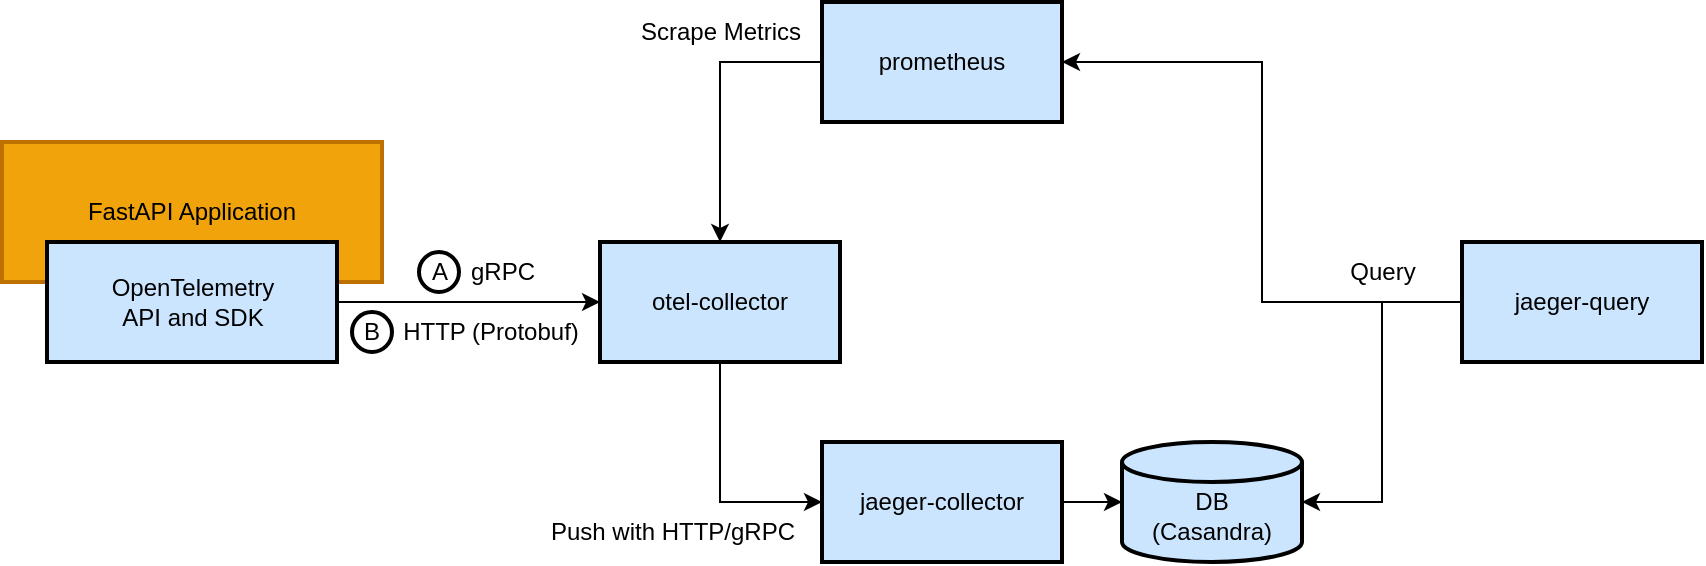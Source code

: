 <mxfile>
    <diagram id="PSwkkRA805_FCD7kwvl0" name="Page-1">
        <mxGraphModel dx="1091" dy="862" grid="1" gridSize="10" guides="1" tooltips="1" connect="1" arrows="1" fold="1" page="1" pageScale="1" pageWidth="827" pageHeight="1169" background="#ffffff" math="0" shadow="0">
            <root>
                <mxCell id="0"/>
                <mxCell id="1" parent="0"/>
                <mxCell id="wMrmKSV0DdAB6P1zYzrE-1" value="FastAPI Application" style="rounded=0;whiteSpace=wrap;html=1;strokeWidth=2;fillColor=#f0a30a;fontColor=#000000;strokeColor=#BD7000;" parent="1" vertex="1">
                    <mxGeometry x="20" y="170" width="190" height="70" as="geometry"/>
                </mxCell>
                <mxCell id="4" style="edgeStyle=none;html=1;exitX=1;exitY=0.5;exitDx=0;exitDy=0;fontColor=#000000;strokeColor=#000000;" edge="1" parent="1" source="wMrmKSV0DdAB6P1zYzrE-3" target="wMrmKSV0DdAB6P1zYzrE-4">
                    <mxGeometry relative="1" as="geometry"/>
                </mxCell>
                <mxCell id="wMrmKSV0DdAB6P1zYzrE-3" value="OpenTelemetry&lt;br&gt;API and SDK" style="rounded=0;whiteSpace=wrap;html=1;strokeWidth=2;fillColor=#cce5ff;strokeColor=#000000;fontColor=#000000;" parent="1" vertex="1">
                    <mxGeometry x="42.5" y="220" width="145" height="60" as="geometry"/>
                </mxCell>
                <mxCell id="13" style="edgeStyle=orthogonalEdgeStyle;html=1;exitX=0.5;exitY=1;exitDx=0;exitDy=0;entryX=0;entryY=0.5;entryDx=0;entryDy=0;rounded=0;fontColor=#000000;strokeColor=#000000;" edge="1" parent="1" source="wMrmKSV0DdAB6P1zYzrE-4" target="wMrmKSV0DdAB6P1zYzrE-5">
                    <mxGeometry relative="1" as="geometry"/>
                </mxCell>
                <mxCell id="wMrmKSV0DdAB6P1zYzrE-4" value="otel-collector" style="rounded=0;whiteSpace=wrap;html=1;strokeWidth=2;fillColor=#cce5ff;strokeColor=#000000;fontColor=#000000;" parent="1" vertex="1">
                    <mxGeometry x="319" y="220" width="120" height="60" as="geometry"/>
                </mxCell>
                <mxCell id="wMrmKSV0DdAB6P1zYzrE-5" value="jaeger-collector" style="rounded=0;whiteSpace=wrap;html=1;strokeWidth=2;fillColor=#cce5ff;strokeColor=#000000;fontColor=#000000;" parent="1" vertex="1">
                    <mxGeometry x="430" y="320" width="120" height="60" as="geometry"/>
                </mxCell>
                <mxCell id="wMrmKSV0DdAB6P1zYzrE-6" value="&lt;br&gt;DB&lt;br&gt;(Casandra)" style="strokeWidth=2;html=1;shape=mxgraph.flowchart.database;whiteSpace=wrap;fillColor=#cce5ff;strokeColor=#000000;fontColor=#000000;" parent="1" vertex="1">
                    <mxGeometry x="580" y="320" width="90" height="60" as="geometry"/>
                </mxCell>
                <mxCell id="7" style="edgeStyle=orthogonalEdgeStyle;html=1;exitX=0;exitY=0.5;exitDx=0;exitDy=0;entryX=1;entryY=0.5;entryDx=0;entryDy=0;rounded=0;fontColor=#000000;strokeColor=#000000;" edge="1" parent="1" source="wMrmKSV0DdAB6P1zYzrE-9" target="6">
                    <mxGeometry relative="1" as="geometry"/>
                </mxCell>
                <mxCell id="8" style="edgeStyle=orthogonalEdgeStyle;html=1;exitX=0;exitY=0.5;exitDx=0;exitDy=0;entryX=1;entryY=0.5;entryDx=0;entryDy=0;entryPerimeter=0;rounded=0;fontColor=#000000;strokeColor=#000000;" edge="1" parent="1" source="wMrmKSV0DdAB6P1zYzrE-9" target="wMrmKSV0DdAB6P1zYzrE-6">
                    <mxGeometry relative="1" as="geometry"/>
                </mxCell>
                <mxCell id="wMrmKSV0DdAB6P1zYzrE-9" value="jaeger-query" style="rounded=0;whiteSpace=wrap;html=1;strokeWidth=2;fillColor=#cce5ff;strokeColor=#000000;fontColor=#000000;" parent="1" vertex="1">
                    <mxGeometry x="750" y="220" width="120" height="60" as="geometry"/>
                </mxCell>
                <mxCell id="wMrmKSV0DdAB6P1zYzrE-10" value="" style="endArrow=classic;html=1;rounded=0;exitX=1;exitY=0.5;exitDx=0;exitDy=0;entryX=0;entryY=0.5;entryDx=0;entryDy=0;entryPerimeter=0;fontColor=#000000;strokeColor=#000000;" parent="1" source="wMrmKSV0DdAB6P1zYzrE-5" target="wMrmKSV0DdAB6P1zYzrE-6" edge="1">
                    <mxGeometry width="50" height="50" relative="1" as="geometry">
                        <mxPoint x="440" y="460" as="sourcePoint"/>
                        <mxPoint x="490" y="410" as="targetPoint"/>
                    </mxGeometry>
                </mxCell>
                <mxCell id="wMrmKSV0DdAB6P1zYzrE-16" value="gRPC" style="text;html=1;resizable=0;autosize=1;align=center;verticalAlign=middle;points=[];fillColor=none;strokeColor=none;rounded=0;fontColor=#000000;" parent="1" vertex="1">
                    <mxGeometry x="240" y="220" width="60" height="30" as="geometry"/>
                </mxCell>
                <mxCell id="wMrmKSV0DdAB6P1zYzrE-18" value="Push with HTTP/gRPC" style="text;html=1;resizable=0;autosize=1;align=center;verticalAlign=middle;points=[];fillColor=none;strokeColor=none;rounded=0;fontColor=#000000;" parent="1" vertex="1">
                    <mxGeometry x="280" y="350" width="150" height="30" as="geometry"/>
                </mxCell>
                <mxCell id="wMrmKSV0DdAB6P1zYzrE-19" value="A" style="ellipse;whiteSpace=wrap;html=1;strokeWidth=2;fontColor=#000000;strokeColor=#000000;fillColor=none;" parent="1" vertex="1">
                    <mxGeometry x="228.5" y="225" width="20" height="20" as="geometry"/>
                </mxCell>
                <mxCell id="2" value="HTTP (Protobuf)" style="text;html=1;resizable=0;autosize=1;align=center;verticalAlign=middle;points=[];fillColor=none;strokeColor=none;rounded=0;fontColor=#000000;" parent="1" vertex="1">
                    <mxGeometry x="209" y="250" width="110" height="30" as="geometry"/>
                </mxCell>
                <mxCell id="3" value="B" style="ellipse;whiteSpace=wrap;html=1;strokeWidth=2;fontColor=#000000;strokeColor=#000000;fillColor=none;" parent="1" vertex="1">
                    <mxGeometry x="195" y="255" width="20" height="20" as="geometry"/>
                </mxCell>
                <mxCell id="11" style="edgeStyle=orthogonalEdgeStyle;html=1;exitX=0;exitY=0.5;exitDx=0;exitDy=0;entryX=0.5;entryY=0;entryDx=0;entryDy=0;jumpStyle=none;rounded=0;fontColor=#000000;strokeColor=#000000;" edge="1" parent="1" source="6" target="wMrmKSV0DdAB6P1zYzrE-4">
                    <mxGeometry relative="1" as="geometry"/>
                </mxCell>
                <mxCell id="6" value="prometheus" style="rounded=0;whiteSpace=wrap;html=1;strokeWidth=2;fillColor=#cce5ff;strokeColor=#000000;fontColor=#000000;" vertex="1" parent="1">
                    <mxGeometry x="430" y="100" width="120" height="60" as="geometry"/>
                </mxCell>
                <mxCell id="14" value="Scrape Metrics" style="text;html=1;resizable=0;autosize=1;align=center;verticalAlign=middle;points=[];fillColor=none;strokeColor=none;rounded=0;fontColor=#000000;" vertex="1" parent="1">
                    <mxGeometry x="329" y="100" width="100" height="30" as="geometry"/>
                </mxCell>
                <mxCell id="15" value="Query" style="text;html=1;resizable=0;autosize=1;align=center;verticalAlign=middle;points=[];fillColor=none;strokeColor=none;rounded=0;fontColor=#000000;" vertex="1" parent="1">
                    <mxGeometry x="680" y="220" width="60" height="30" as="geometry"/>
                </mxCell>
            </root>
        </mxGraphModel>
    </diagram>
</mxfile>
